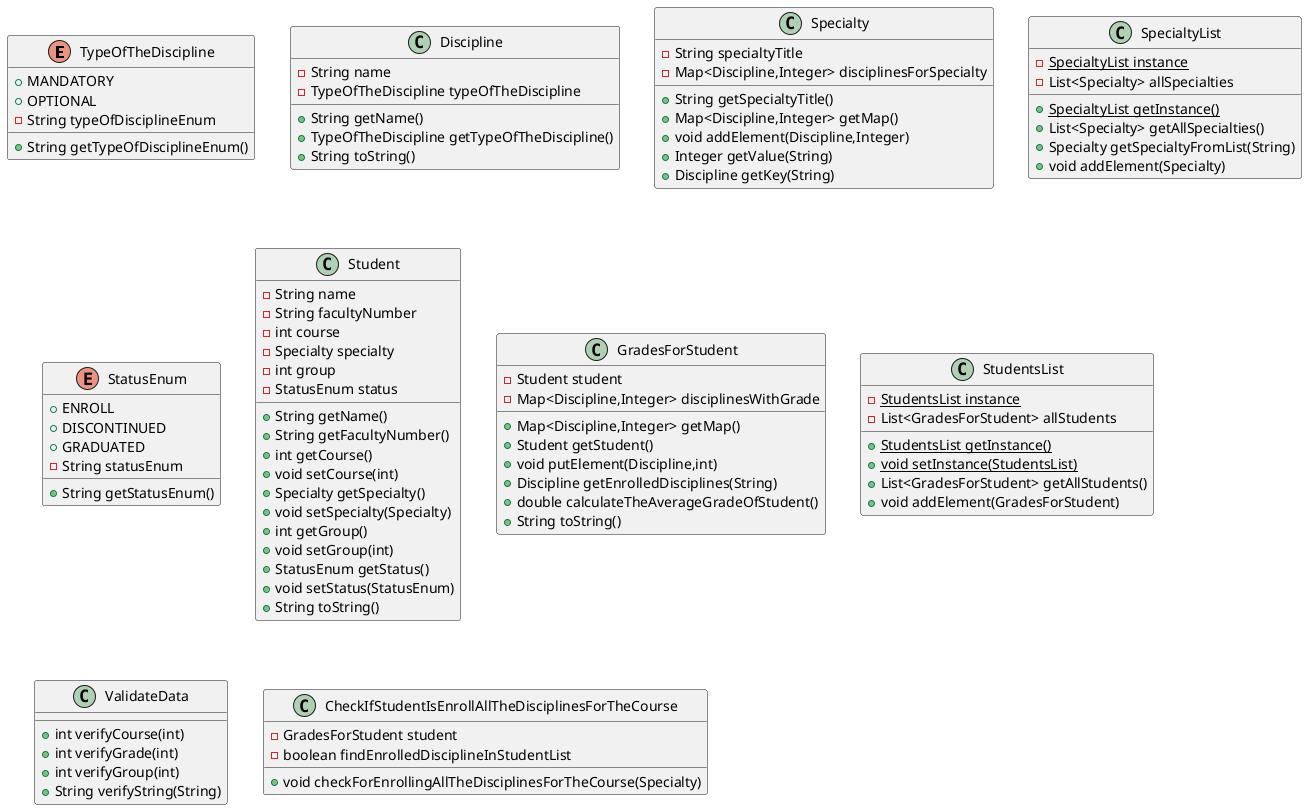@startuml
enum TypeOfTheDiscipline {
+  MANDATORY
+  OPTIONAL
- String typeOfDisciplineEnum
+ String getTypeOfDisciplineEnum()
}

class Discipline {
 - String name
 - TypeOfTheDiscipline typeOfTheDiscipline
 + String getName()
 + TypeOfTheDiscipline getTypeOfTheDiscipline()
 + String toString()
 }

class Specialty {
- String specialtyTitle
- Map<Discipline,Integer> disciplinesForSpecialty
+ String getSpecialtyTitle()
+ Map<Discipline,Integer> getMap()
+ void addElement(Discipline,Integer)
+ Integer getValue(String)
+ Discipline getKey(String)
}
class SpecialtyList {
- {static} SpecialtyList instance
- List<Specialty> allSpecialties
+ {static} SpecialtyList getInstance()
+ List<Specialty> getAllSpecialties()
+ Specialty getSpecialtyFromList(String)
+ void addElement(Specialty)
}

enum StatusEnum {
+  ENROLL
+  DISCONTINUED
+  GRADUATED
- String statusEnum
+ String getStatusEnum()
}

class Student {
- String name
- String facultyNumber
- int course
- Specialty specialty
- int group
- StatusEnum status
+ String getName()
+ String getFacultyNumber()
+ int getCourse()
+ void setCourse(int)
+ Specialty getSpecialty()
+ void setSpecialty(Specialty)
+ int getGroup()
+ void setGroup(int)
+ StatusEnum getStatus()
+ void setStatus(StatusEnum)
+ String toString()
}

class GradesForStudent {
- Student student
- Map<Discipline,Integer> disciplinesWithGrade
+ Map<Discipline,Integer> getMap()
+ Student getStudent()
+ void putElement(Discipline,int)
+ Discipline getEnrolledDisciplines(String)
+ double calculateTheAverageGradeOfStudent()
+ String toString()
}
class StudentsList {
- {static} StudentsList instance
- List<GradesForStudent> allStudents
+ {static} StudentsList getInstance()
+ {static} void setInstance(StudentsList)
+ List<GradesForStudent> getAllStudents()
+ void addElement(GradesForStudent)
}

class ValidateData {
+ int verifyCourse(int)
+ int verifyGrade(int)
+ int verifyGroup(int)
+ String verifyString(String)
}
class CheckIfStudentIsEnrollAllTheDisciplinesForTheCourse {
- GradesForStudent student
- boolean findEnrolledDisciplineInStudentList
+ void checkForEnrollingAllTheDisciplinesForTheCourse(Specialty)
}


@enduml